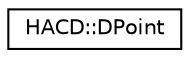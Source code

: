 digraph "Graphical Class Hierarchy"
{
  edge [fontname="Helvetica",fontsize="10",labelfontname="Helvetica",labelfontsize="10"];
  node [fontname="Helvetica",fontsize="10",shape=record];
  rankdir="LR";
  Node1 [label="HACD::DPoint",height=0.2,width=0.4,color="black", fillcolor="white", style="filled",URL="$class_h_a_c_d_1_1_d_point.html"];
}

